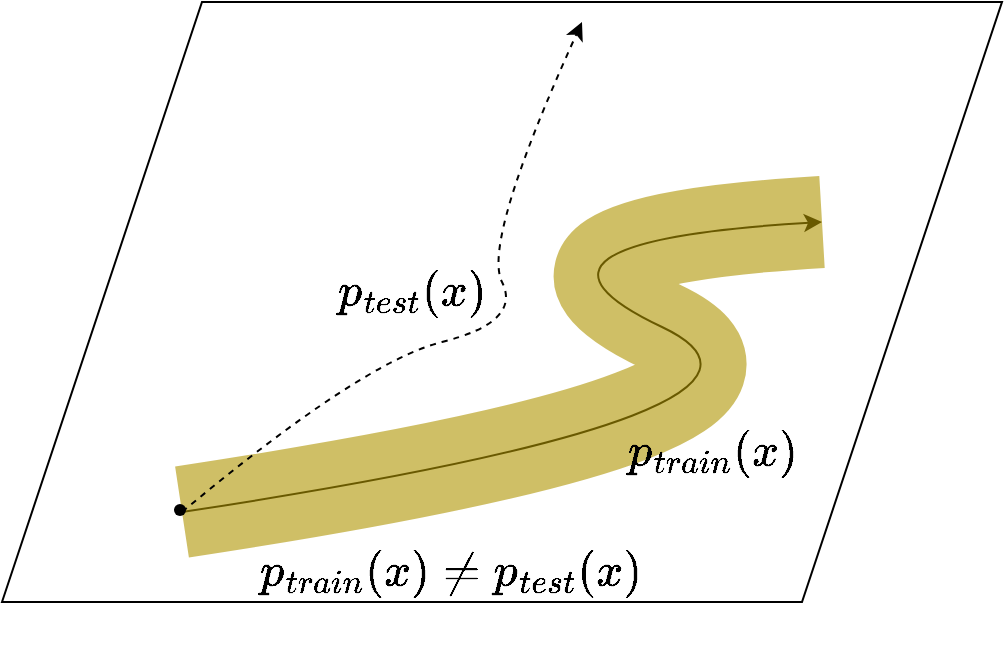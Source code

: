 <mxfile version="28.0.7">
  <diagram name="Page-1" id="eSwyrb8AC9g0ZMAOhaaO">
    <mxGraphModel dx="1426" dy="824" grid="1" gridSize="10" guides="1" tooltips="1" connect="1" arrows="1" fold="1" page="1" pageScale="1" pageWidth="500" pageHeight="310" math="1" shadow="0">
      <root>
        <mxCell id="0" />
        <mxCell id="1" parent="0" />
        <mxCell id="PQoUktrPdUT2I9MV33on-11" value="" style="shape=parallelogram;perimeter=parallelogramPerimeter;whiteSpace=wrap;html=1;fixedSize=1;size=100;" vertex="1" parent="1">
          <mxGeometry width="500" height="300" as="geometry" />
        </mxCell>
        <mxCell id="PQoUktrPdUT2I9MV33on-2" value="" style="curved=1;endArrow=classic;html=1;rounded=0;" edge="1" parent="1">
          <mxGeometry width="50" height="50" relative="1" as="geometry">
            <mxPoint x="90" y="255" as="sourcePoint" />
            <mxPoint x="410" y="110" as="targetPoint" />
            <Array as="points">
              <mxPoint x="420" y="205" />
              <mxPoint x="240" y="120" />
            </Array>
          </mxGeometry>
        </mxCell>
        <mxCell id="PQoUktrPdUT2I9MV33on-6" value="" style="curved=1;endArrow=none;html=1;rounded=0;startSize=25;endSize=39;strokeWidth=46;endFill=0;opacity=60;fillColor=#e3c800;strokeColor=#B09500;" edge="1" parent="1">
          <mxGeometry width="50" height="50" relative="1" as="geometry">
            <mxPoint x="90" y="255" as="sourcePoint" />
            <mxPoint x="410" y="110" as="targetPoint" />
            <Array as="points">
              <mxPoint x="420" y="205" />
              <mxPoint x="240" y="120" />
            </Array>
          </mxGeometry>
        </mxCell>
        <mxCell id="PQoUktrPdUT2I9MV33on-8" value="" style="curved=1;endArrow=classic;html=1;rounded=0;dashed=1;" edge="1" parent="1">
          <mxGeometry width="50" height="50" relative="1" as="geometry">
            <mxPoint x="90" y="255" as="sourcePoint" />
            <mxPoint x="290" y="10" as="targetPoint" />
            <Array as="points">
              <mxPoint x="180" y="180" />
              <mxPoint x="260" y="160" />
              <mxPoint x="240" y="120" />
            </Array>
          </mxGeometry>
        </mxCell>
        <mxCell id="PQoUktrPdUT2I9MV33on-14" value="&lt;font style=&quot;font-size: 20px;&quot;&gt;$$p_{test}(x)$$&lt;/font&gt;" style="text;html=1;align=center;verticalAlign=middle;whiteSpace=wrap;rounded=0;" vertex="1" parent="1">
          <mxGeometry x="160" y="130" width="90" height="30" as="geometry" />
        </mxCell>
        <mxCell id="PQoUktrPdUT2I9MV33on-15" value="&lt;font style=&quot;font-size: 20px;&quot;&gt;$$p_{train}(x)$$&lt;/font&gt;" style="text;html=1;align=center;verticalAlign=middle;whiteSpace=wrap;rounded=0;fontSize=16;" vertex="1" parent="1">
          <mxGeometry x="310" y="210" width="90" height="30" as="geometry" />
        </mxCell>
        <mxCell id="PQoUktrPdUT2I9MV33on-19" value="&lt;font style=&quot;font-size: 20px;&quot;&gt;$$p_{train}(x) \neq p_{test}(x)$$&lt;/font&gt;" style="text;html=1;align=center;verticalAlign=middle;whiteSpace=wrap;rounded=0;fontSize=16;" vertex="1" parent="1">
          <mxGeometry x="180" y="270" width="90" height="30" as="geometry" />
        </mxCell>
        <mxCell id="PQoUktrPdUT2I9MV33on-20" value="" style="shape=waypoint;sketch=0;fillStyle=solid;size=6;pointerEvents=1;points=[];fillColor=none;resizable=0;rotatable=0;perimeter=centerPerimeter;snapToPoint=1;" vertex="1" parent="1">
          <mxGeometry x="79" y="244" width="20" height="20" as="geometry" />
        </mxCell>
      </root>
    </mxGraphModel>
  </diagram>
</mxfile>
